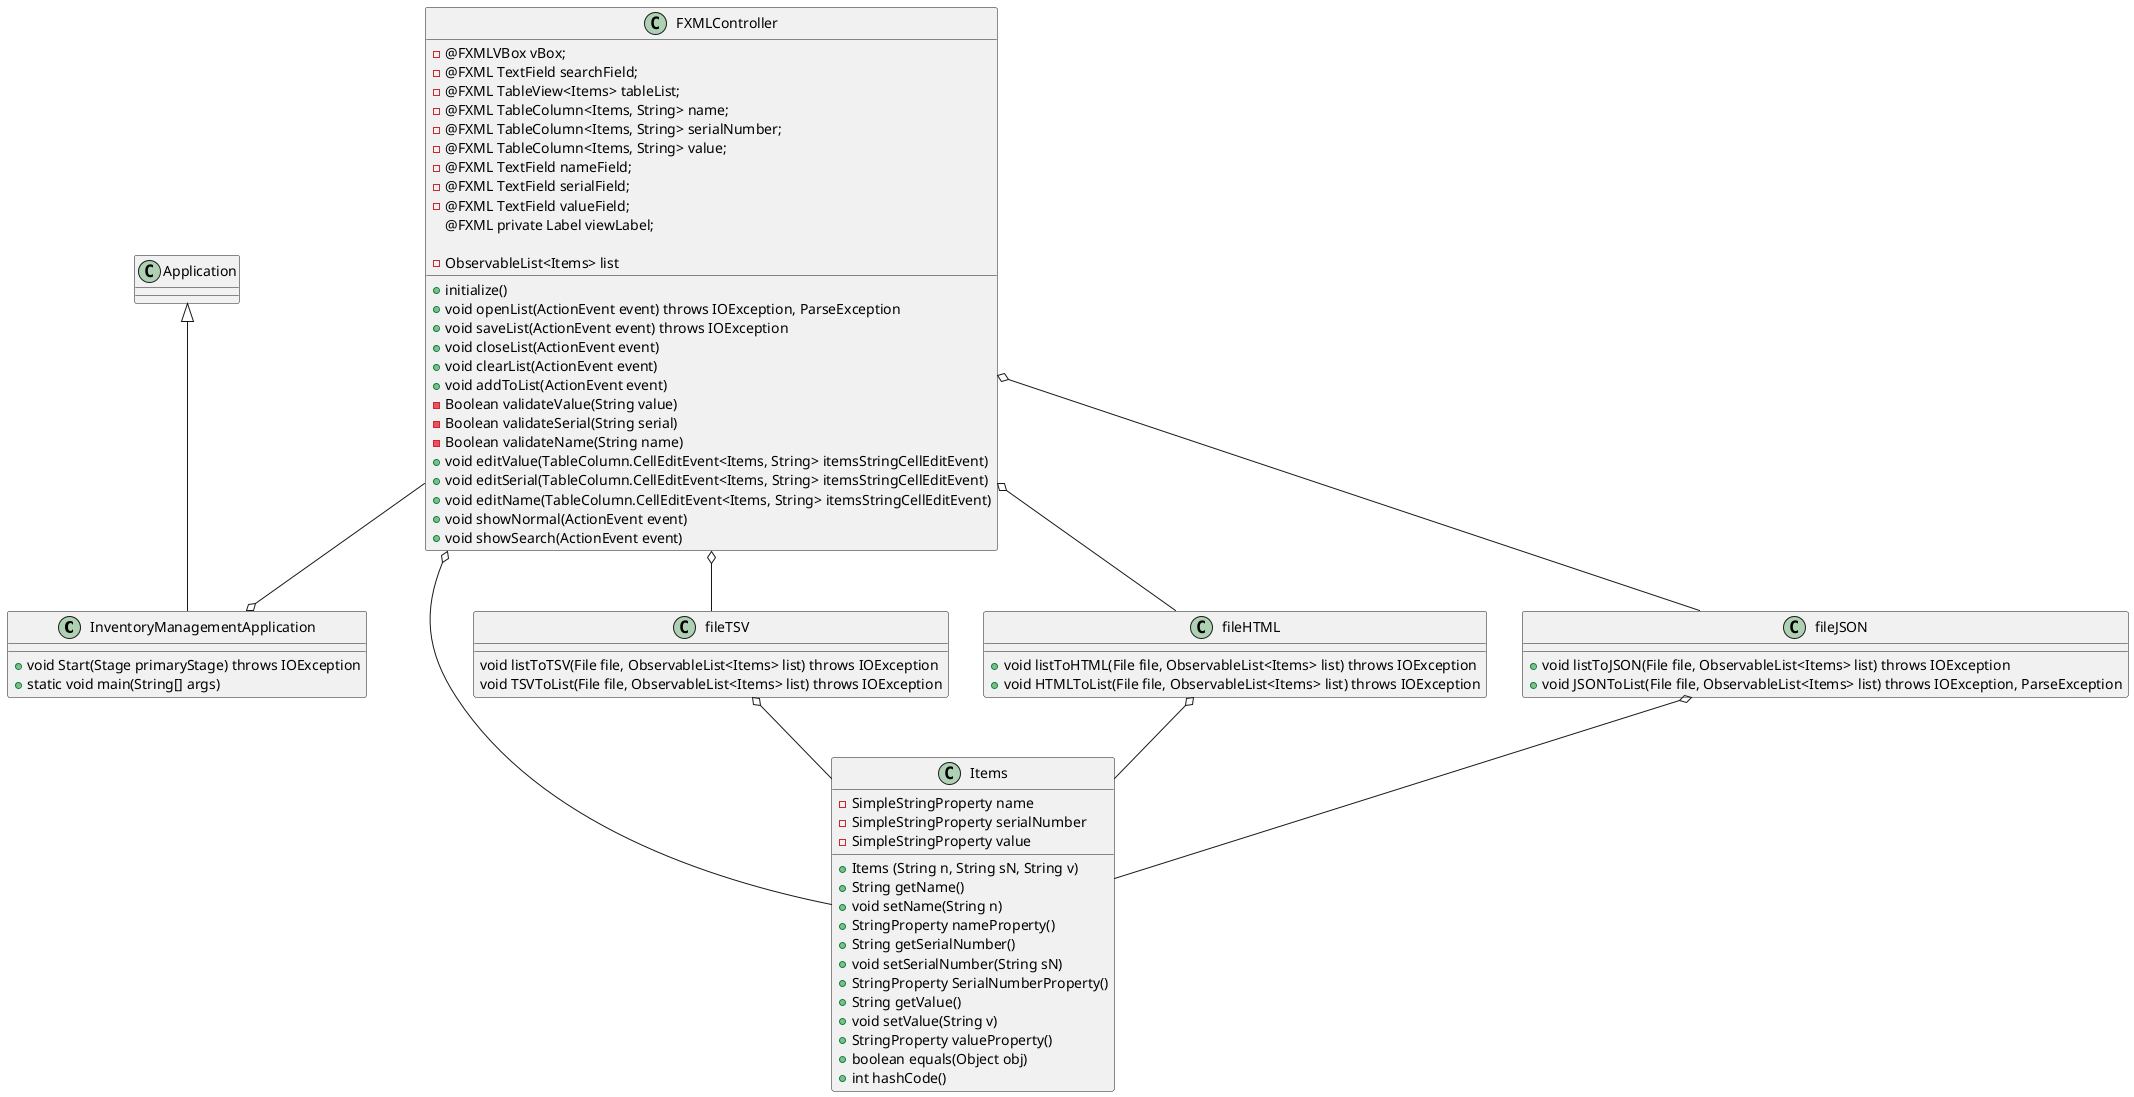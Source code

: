 @startuml

class InventoryManagementApplication extends Application {
    +void Start(Stage primaryStage) throws IOException
    +static void main(String[] args)
}
class FXMLController {
    -@FXMLVBox vBox;
    -@FXML TextField searchField;
    -@FXML TableView<Items> tableList;
    -@FXML TableColumn<Items, String> name;
    -@FXML TableColumn<Items, String> serialNumber;
    -@FXML TableColumn<Items, String> value;
    -@FXML TextField nameField;
    -@FXML TextField serialField;
    -@FXML TextField valueField;
    @FXML private Label viewLabel;

    -ObservableList<Items> list

    +initialize()
    +void openList(ActionEvent event) throws IOException, ParseException
    +void saveList(ActionEvent event) throws IOException
    +void closeList(ActionEvent event)
    +void clearList(ActionEvent event)
    +void addToList(ActionEvent event)
    -Boolean validateValue(String value)
    -Boolean validateSerial(String serial)
    -Boolean validateName(String name)
    +void editValue(TableColumn.CellEditEvent<Items, String> itemsStringCellEditEvent)
    +void editSerial(TableColumn.CellEditEvent<Items, String> itemsStringCellEditEvent)
    +void editName(TableColumn.CellEditEvent<Items, String> itemsStringCellEditEvent)
    +void showNormal(ActionEvent event)
    +void showSearch(ActionEvent event)

}
class Items {
    -SimpleStringProperty name
    -SimpleStringProperty serialNumber
    -SimpleStringProperty value
    +Items (String n, String sN, String v)
    +String getName()
    +void setName(String n)
    +StringProperty nameProperty()
    +String getSerialNumber()
    +void setSerialNumber(String sN)
    +StringProperty SerialNumberProperty()
    +String getValue()
    +void setValue(String v)
    +StringProperty valueProperty()
    +boolean equals(Object obj)
    +int hashCode()

}
class fileTSV {
    void listToTSV(File file, ObservableList<Items> list) throws IOException
    void TSVToList(File file, ObservableList<Items> list) throws IOException
}
class fileHTML {
    +void listToHTML(File file, ObservableList<Items> list) throws IOException
    +void HTMLToList(File file, ObservableList<Items> list) throws IOException
}
class fileJSON {
    +void listToJSON(File file, ObservableList<Items> list) throws IOException
    +void JSONToList(File file, ObservableList<Items> list) throws IOException, ParseException
}



FXMLController o-- Items
FXMLController o--fileTSV
FXMLController o--fileHTML
FXMLController o--fileJSON
fileHTML o-- Items
fileTSV o-- Items
fileJSON o-- Items
FXMLController --o InventoryManagementApplication

@enduml
